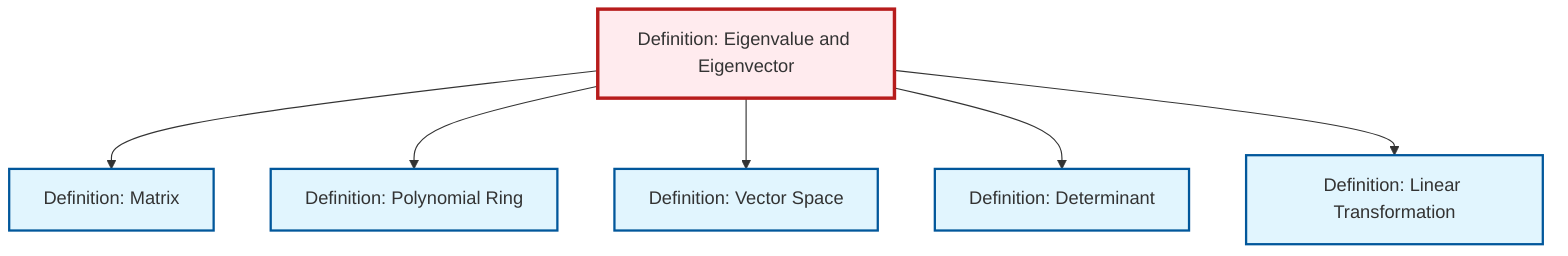 graph TD
    classDef definition fill:#e1f5fe,stroke:#01579b,stroke-width:2px
    classDef theorem fill:#f3e5f5,stroke:#4a148c,stroke-width:2px
    classDef axiom fill:#fff3e0,stroke:#e65100,stroke-width:2px
    classDef example fill:#e8f5e9,stroke:#1b5e20,stroke-width:2px
    classDef current fill:#ffebee,stroke:#b71c1c,stroke-width:3px
    def-linear-transformation["Definition: Linear Transformation"]:::definition
    def-eigenvalue-eigenvector["Definition: Eigenvalue and Eigenvector"]:::definition
    def-polynomial-ring["Definition: Polynomial Ring"]:::definition
    def-determinant["Definition: Determinant"]:::definition
    def-matrix["Definition: Matrix"]:::definition
    def-vector-space["Definition: Vector Space"]:::definition
    def-eigenvalue-eigenvector --> def-matrix
    def-eigenvalue-eigenvector --> def-polynomial-ring
    def-eigenvalue-eigenvector --> def-vector-space
    def-eigenvalue-eigenvector --> def-determinant
    def-eigenvalue-eigenvector --> def-linear-transformation
    class def-eigenvalue-eigenvector current